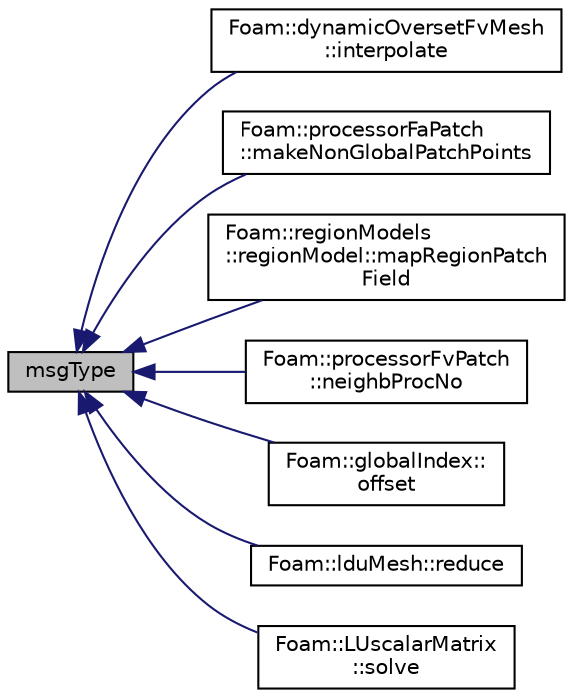 digraph "msgType"
{
  bgcolor="transparent";
  edge [fontname="Helvetica",fontsize="10",labelfontname="Helvetica",labelfontsize="10"];
  node [fontname="Helvetica",fontsize="10",shape=record];
  rankdir="LR";
  Node1 [label="msgType",height=0.2,width=0.4,color="black", fillcolor="grey75", style="filled" fontcolor="black"];
  Node1 -> Node2 [dir="back",color="midnightblue",fontsize="10",style="solid",fontname="Helvetica"];
  Node2 [label="Foam::dynamicOversetFvMesh\l::interpolate",height=0.2,width=0.4,color="black",URL="$classFoam_1_1dynamicOversetFvMesh.html#a4061494ccfa8c2a359ff0cf27e8156aa",tooltip="Explicit interpolation of acceptor cells from donor cells. "];
  Node1 -> Node3 [dir="back",color="midnightblue",fontsize="10",style="solid",fontname="Helvetica"];
  Node3 [label="Foam::processorFaPatch\l::makeNonGlobalPatchPoints",height=0.2,width=0.4,color="black",URL="$classFoam_1_1processorFaPatch.html#a7d8c667762cf3a116ad7dd7682c62707",tooltip="Find non-globa patch points. "];
  Node1 -> Node4 [dir="back",color="midnightblue",fontsize="10",style="solid",fontname="Helvetica"];
  Node4 [label="Foam::regionModels\l::regionModel::mapRegionPatch\lField",height=0.2,width=0.4,color="black",URL="$classFoam_1_1regionModels_1_1regionModel.html#a475728b34378b61cc244ec6f110da9b8"];
  Node1 -> Node5 [dir="back",color="midnightblue",fontsize="10",style="solid",fontname="Helvetica"];
  Node5 [label="Foam::processorFvPatch\l::neighbProcNo",height=0.2,width=0.4,color="black",URL="$classFoam_1_1processorFvPatch.html#a23a9bdd5f32e20b78a704af345d1b8e1",tooltip="Return neighbour processor number. "];
  Node1 -> Node6 [dir="back",color="midnightblue",fontsize="10",style="solid",fontname="Helvetica"];
  Node6 [label="Foam::globalIndex::\loffset",height=0.2,width=0.4,color="black",URL="$classFoam_1_1globalIndex.html#a0e10c3fda0ad7fb56ee1f0c8d7a02dce",tooltip="Start of proci data. "];
  Node1 -> Node7 [dir="back",color="midnightblue",fontsize="10",style="solid",fontname="Helvetica"];
  Node7 [label="Foam::lduMesh::reduce",height=0.2,width=0.4,color="black",URL="$classFoam_1_1lduMesh.html#a1cec4cf79400b24ceeea973e9913dbf5",tooltip="Helper: reduce with current communicator. "];
  Node1 -> Node8 [dir="back",color="midnightblue",fontsize="10",style="solid",fontname="Helvetica"];
  Node8 [label="Foam::LUscalarMatrix\l::solve",height=0.2,width=0.4,color="black",URL="$classFoam_1_1LUscalarMatrix.html#ae6c528f95629926820e0d152fd1d4a98",tooltip="Solve the linear system with the given source. "];
}
